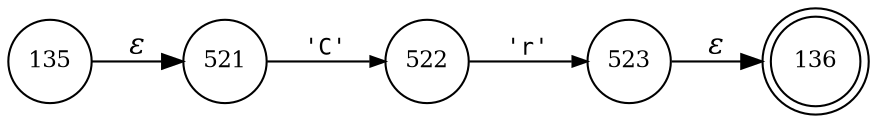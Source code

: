 digraph ATN {
rankdir=LR;
s136[fontsize=11, label="136", shape=doublecircle, fixedsize=true, width=.6];
s135[fontsize=11,label="135", shape=circle, fixedsize=true, width=.55, peripheries=1];
s521[fontsize=11,label="521", shape=circle, fixedsize=true, width=.55, peripheries=1];
s522[fontsize=11,label="522", shape=circle, fixedsize=true, width=.55, peripheries=1];
s523[fontsize=11,label="523", shape=circle, fixedsize=true, width=.55, peripheries=1];
s135 -> s521 [fontname="Times-Italic", label="&epsilon;"];
s521 -> s522 [fontsize=11, fontname="Courier", arrowsize=.7, label = "'C'", arrowhead = normal];
s522 -> s523 [fontsize=11, fontname="Courier", arrowsize=.7, label = "'r'", arrowhead = normal];
s523 -> s136 [fontname="Times-Italic", label="&epsilon;"];
}